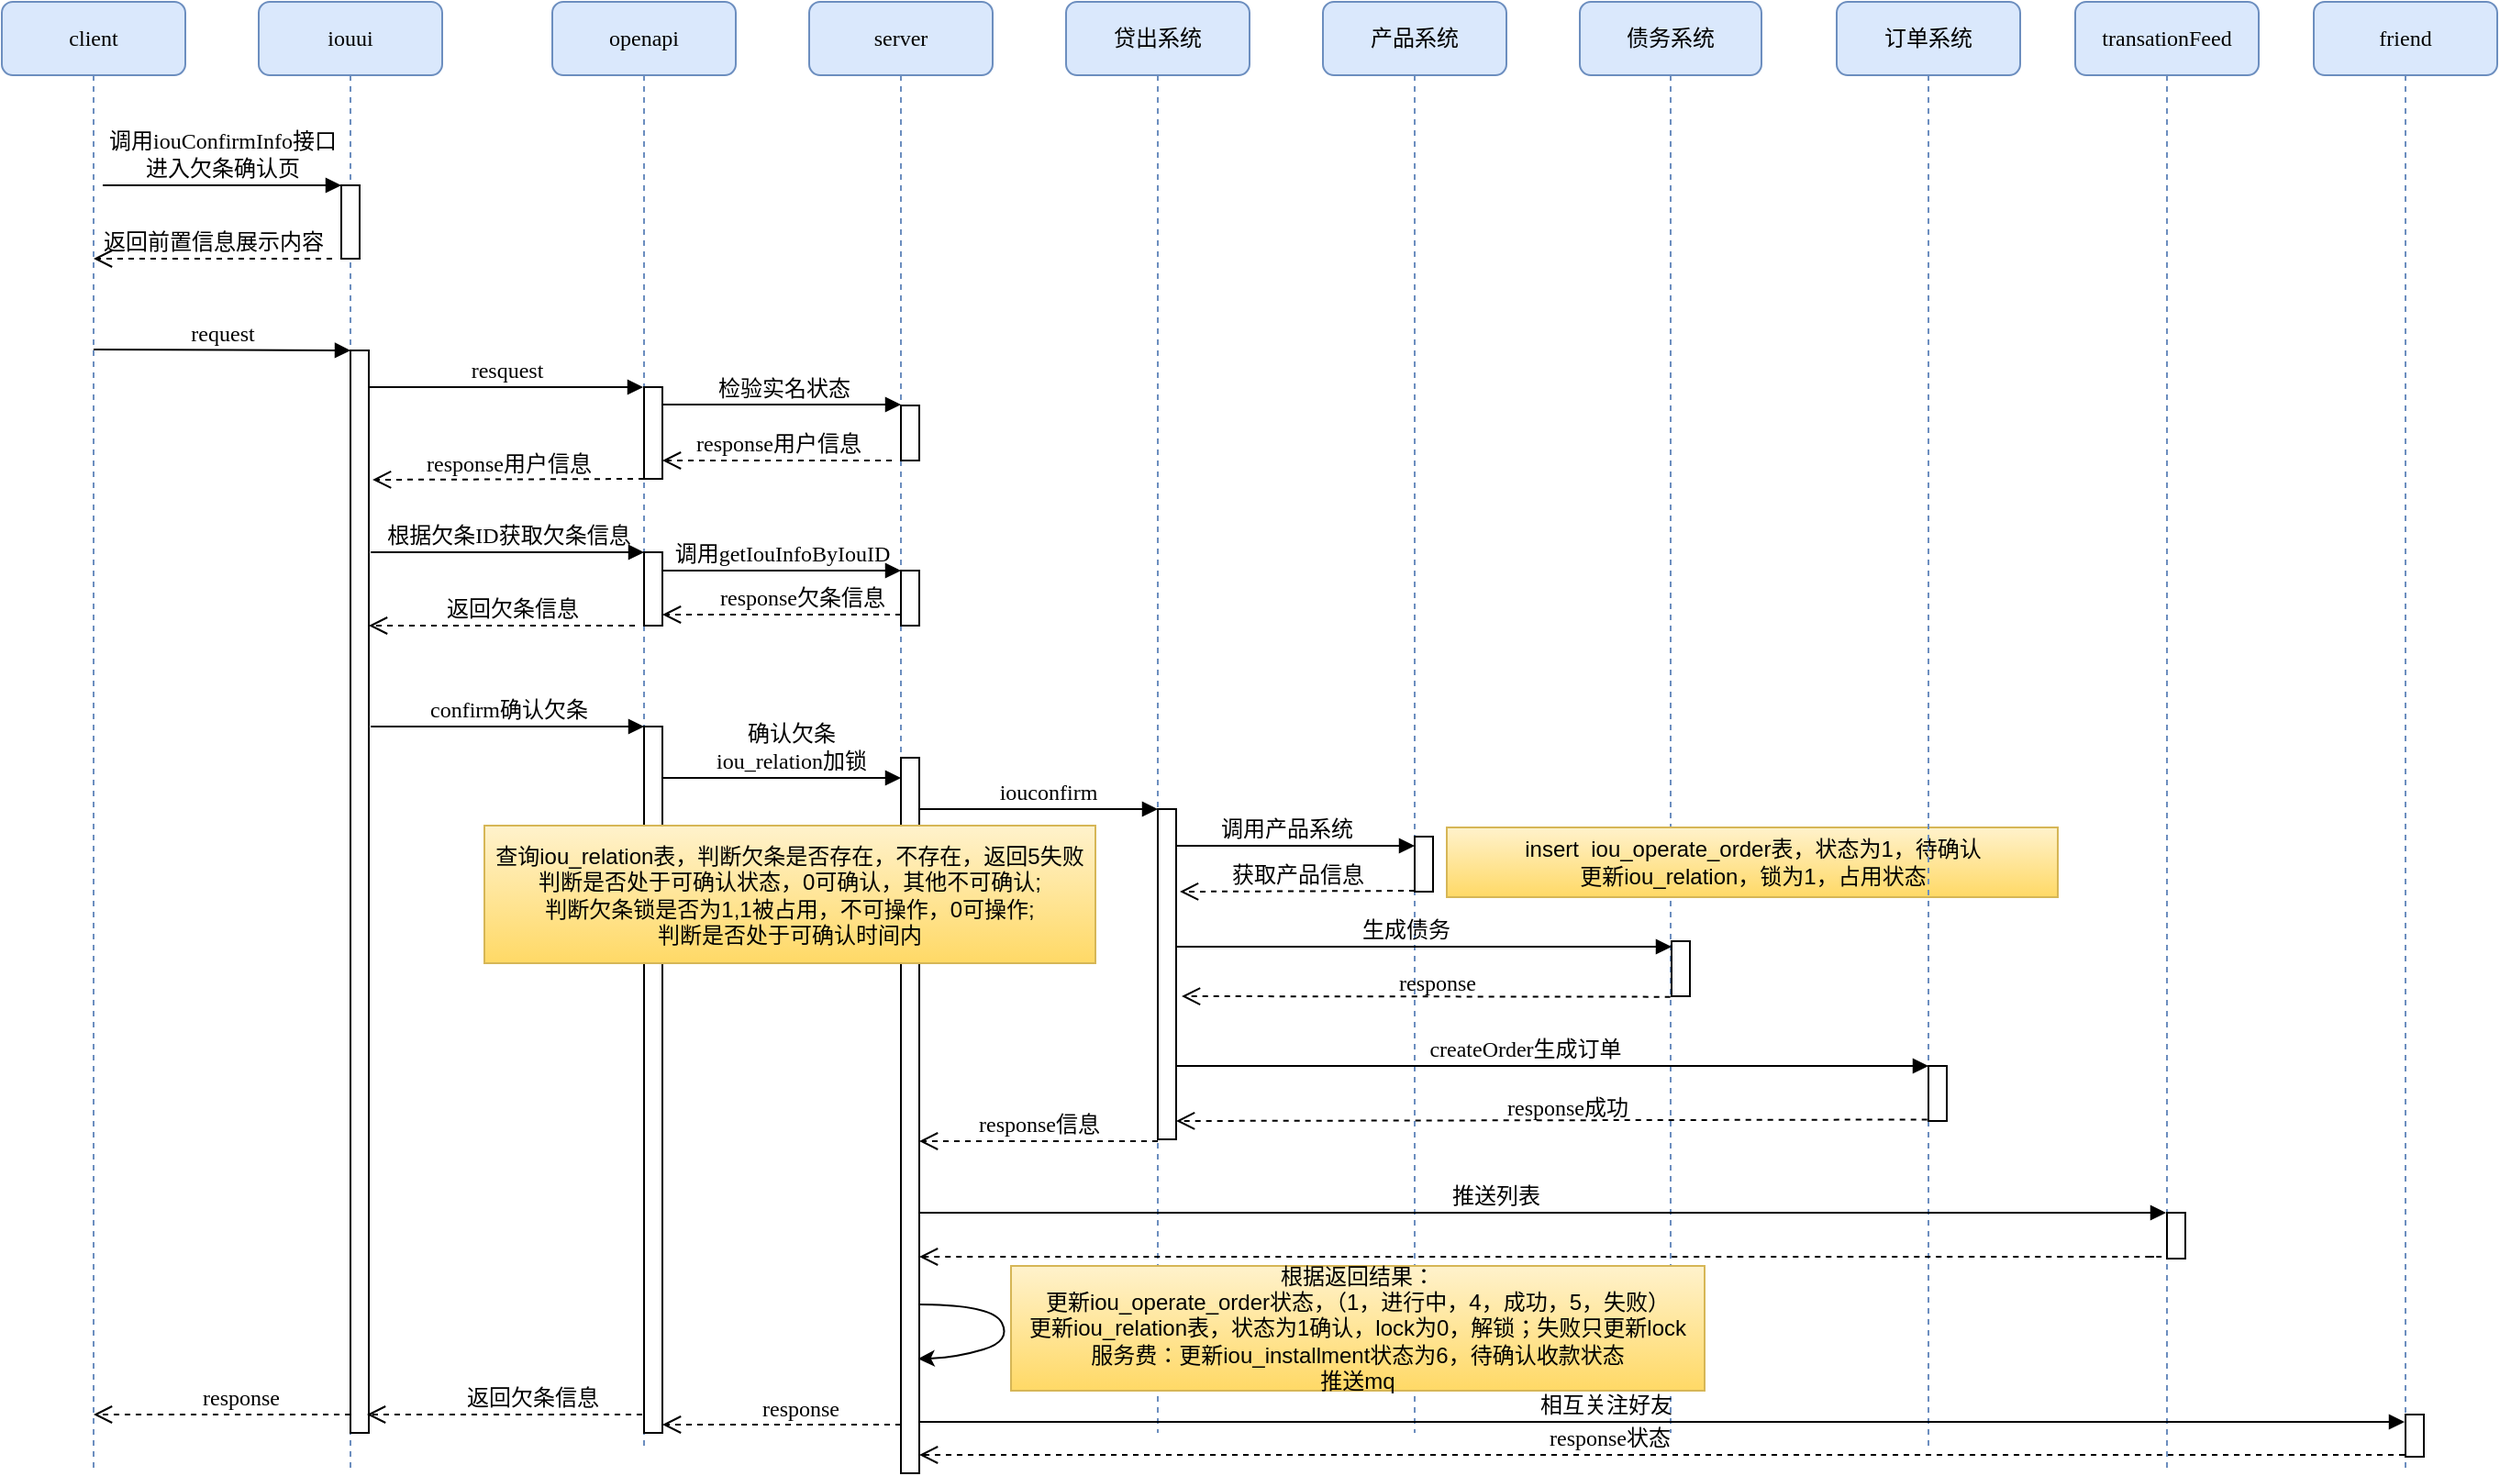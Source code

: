 <mxfile version="12.2.7" type="github" pages="2">
  <diagram name="Page-1" id="13e1069c-82ec-6db2-03f1-153e76fe0fe0">
    <mxGraphModel dx="1544" dy="1064" grid="0" gridSize="10" guides="1" tooltips="1" connect="1" arrows="1" fold="1" page="1" pageScale="1" pageWidth="1700" pageHeight="1100" background="#ffffff" math="0" shadow="0">
      <root>
        <mxCell id="0"/>
        <mxCell id="1" parent="0"/>
        <mxCell id="7baba1c4bc27f4b0-2" value="iouui" style="shape=umlLifeline;perimeter=lifelinePerimeter;whiteSpace=wrap;html=1;container=1;collapsible=0;recursiveResize=0;outlineConnect=0;rounded=1;shadow=0;comic=0;labelBackgroundColor=none;strokeWidth=1;fontFamily=Verdana;fontSize=12;align=center;fillColor=#dae8fc;strokeColor=#6c8ebf;" parent="1" vertex="1">
          <mxGeometry x="240" y="80" width="100" height="800" as="geometry"/>
        </mxCell>
        <mxCell id="7baba1c4bc27f4b0-10" value="" style="html=1;points=[];perimeter=orthogonalPerimeter;rounded=0;shadow=0;comic=0;labelBackgroundColor=none;strokeWidth=1;fontFamily=Verdana;fontSize=12;align=center;" parent="7baba1c4bc27f4b0-2" vertex="1">
          <mxGeometry x="45" y="100" width="10" height="40" as="geometry"/>
        </mxCell>
        <mxCell id="7baba1c4bc27f4b0-3" value="openapi" style="shape=umlLifeline;perimeter=lifelinePerimeter;whiteSpace=wrap;html=1;container=1;collapsible=0;recursiveResize=0;outlineConnect=0;rounded=1;shadow=0;comic=0;labelBackgroundColor=none;strokeWidth=1;fontFamily=Verdana;fontSize=12;align=center;fillColor=#dae8fc;strokeColor=#6c8ebf;" parent="1" vertex="1">
          <mxGeometry x="400" y="80" width="100" height="790" as="geometry"/>
        </mxCell>
        <mxCell id="7baba1c4bc27f4b0-13" value="" style="html=1;points=[];perimeter=orthogonalPerimeter;rounded=0;shadow=0;comic=0;labelBackgroundColor=none;strokeWidth=1;fontFamily=Verdana;fontSize=12;align=center;" parent="7baba1c4bc27f4b0-3" vertex="1">
          <mxGeometry x="50" y="210" width="10" height="50" as="geometry"/>
        </mxCell>
        <mxCell id="7baba1c4bc27f4b0-4" value="server" style="shape=umlLifeline;perimeter=lifelinePerimeter;whiteSpace=wrap;html=1;container=1;collapsible=0;recursiveResize=0;outlineConnect=0;rounded=1;shadow=0;comic=0;labelBackgroundColor=none;strokeWidth=1;fontFamily=Verdana;fontSize=12;align=center;fillColor=#dae8fc;strokeColor=#6c8ebf;" parent="1" vertex="1">
          <mxGeometry x="540" y="80" width="100" height="790" as="geometry"/>
        </mxCell>
        <mxCell id="7baba1c4bc27f4b0-5" value="贷出系统" style="shape=umlLifeline;perimeter=lifelinePerimeter;whiteSpace=wrap;html=1;container=1;collapsible=0;recursiveResize=0;outlineConnect=0;rounded=1;shadow=0;comic=0;labelBackgroundColor=none;strokeWidth=1;fontFamily=Verdana;fontSize=12;align=center;fillColor=#dae8fc;strokeColor=#6c8ebf;" parent="1" vertex="1">
          <mxGeometry x="680" y="80" width="100" height="780" as="geometry"/>
        </mxCell>
        <mxCell id="7baba1c4bc27f4b0-6" value="产品系统" style="shape=umlLifeline;perimeter=lifelinePerimeter;whiteSpace=wrap;html=1;container=1;collapsible=0;recursiveResize=0;outlineConnect=0;rounded=1;shadow=0;comic=0;labelBackgroundColor=none;strokeWidth=1;fontFamily=Verdana;fontSize=12;align=center;fillColor=#dae8fc;strokeColor=#6c8ebf;" parent="1" vertex="1">
          <mxGeometry x="820" y="80" width="100" height="780" as="geometry"/>
        </mxCell>
        <mxCell id="O3VApOqD4FNgEd7Cwk2W-33" value="" style="html=1;points=[];perimeter=orthogonalPerimeter;rounded=0;shadow=0;comic=0;labelBackgroundColor=none;strokeWidth=1;fontFamily=Verdana;fontSize=12;align=center;" parent="7baba1c4bc27f4b0-6" vertex="1">
          <mxGeometry x="50" y="455" width="10" height="30" as="geometry"/>
        </mxCell>
        <mxCell id="7baba1c4bc27f4b0-7" value="债务系统" style="shape=umlLifeline;perimeter=lifelinePerimeter;whiteSpace=wrap;html=1;container=1;collapsible=0;recursiveResize=0;outlineConnect=0;rounded=1;shadow=0;comic=0;labelBackgroundColor=none;strokeWidth=1;fontFamily=Verdana;fontSize=12;align=center;fillColor=#dae8fc;strokeColor=#6c8ebf;" parent="1" vertex="1">
          <mxGeometry x="960" y="80" width="99" height="780" as="geometry"/>
        </mxCell>
        <mxCell id="JvaujXZ0DCOeLBHdE7bS-6" value="insert&amp;nbsp; iou_operate_order表，状态为1，待确认&lt;br&gt;更新iou_relation，锁为1，占用状态" style="rounded=0;whiteSpace=wrap;html=1;fillColor=#fff2cc;strokeColor=#d6b656;gradientColor=#ffd966;" parent="7baba1c4bc27f4b0-7" vertex="1">
          <mxGeometry x="-72.5" y="450" width="333" height="38" as="geometry"/>
        </mxCell>
        <mxCell id="7baba1c4bc27f4b0-8" value="client" style="shape=umlLifeline;perimeter=lifelinePerimeter;whiteSpace=wrap;html=1;container=1;collapsible=0;recursiveResize=0;outlineConnect=0;rounded=1;shadow=0;comic=0;labelBackgroundColor=none;strokeWidth=1;fontFamily=Verdana;fontSize=12;align=center;fillColor=#dae8fc;strokeColor=#6c8ebf;" parent="1" vertex="1">
          <mxGeometry x="100" y="80" width="100" height="800" as="geometry"/>
        </mxCell>
        <mxCell id="7baba1c4bc27f4b0-16" value="" style="html=1;points=[];perimeter=orthogonalPerimeter;rounded=0;shadow=0;comic=0;labelBackgroundColor=none;strokeWidth=1;fontFamily=Verdana;fontSize=12;align=center;" parent="1" vertex="1">
          <mxGeometry x="590" y="300" width="10" height="30" as="geometry"/>
        </mxCell>
        <mxCell id="7baba1c4bc27f4b0-19" value="" style="html=1;points=[];perimeter=orthogonalPerimeter;rounded=0;shadow=0;comic=0;labelBackgroundColor=none;strokeWidth=1;fontFamily=Verdana;fontSize=12;align=center;" parent="1" vertex="1">
          <mxGeometry x="450" y="380" width="10" height="40" as="geometry"/>
        </mxCell>
        <mxCell id="7baba1c4bc27f4b0-11" value="调用iouConfirmInfo接口&lt;br&gt;进入欠条确认页" style="html=1;verticalAlign=bottom;endArrow=block;entryX=0;entryY=0;labelBackgroundColor=none;fontFamily=Verdana;fontSize=12;edgeStyle=elbowEdgeStyle;elbow=vertical;" parent="1" target="7baba1c4bc27f4b0-10" edge="1">
          <mxGeometry relative="1" as="geometry">
            <mxPoint x="155" y="180" as="sourcePoint"/>
          </mxGeometry>
        </mxCell>
        <mxCell id="O3VApOqD4FNgEd7Cwk2W-1" value="订单系统" style="shape=umlLifeline;perimeter=lifelinePerimeter;whiteSpace=wrap;html=1;container=1;collapsible=0;recursiveResize=0;outlineConnect=0;rounded=1;shadow=0;comic=0;labelBackgroundColor=none;strokeWidth=1;fontFamily=Verdana;fontSize=12;align=center;fillColor=#dae8fc;strokeColor=#6c8ebf;" parent="1" vertex="1">
          <mxGeometry x="1100" y="80" width="100" height="790" as="geometry"/>
        </mxCell>
        <mxCell id="O3VApOqD4FNgEd7Cwk2W-41" value="" style="html=1;points=[];perimeter=orthogonalPerimeter;rounded=0;shadow=0;comic=0;labelBackgroundColor=none;strokeWidth=1;fontFamily=Verdana;fontSize=12;align=center;" parent="O3VApOqD4FNgEd7Cwk2W-1" vertex="1">
          <mxGeometry x="50" y="580" width="10" height="30" as="geometry"/>
        </mxCell>
        <mxCell id="O3VApOqD4FNgEd7Cwk2W-2" value="transationFeed" style="shape=umlLifeline;perimeter=lifelinePerimeter;whiteSpace=wrap;html=1;container=1;collapsible=0;recursiveResize=0;outlineConnect=0;rounded=1;shadow=0;comic=0;labelBackgroundColor=none;strokeWidth=1;fontFamily=Verdana;fontSize=12;align=center;fillColor=#dae8fc;strokeColor=#6c8ebf;" parent="1" vertex="1">
          <mxGeometry x="1230" y="80" width="100" height="800" as="geometry"/>
        </mxCell>
        <mxCell id="O3VApOqD4FNgEd7Cwk2W-44" value="" style="html=1;points=[];perimeter=orthogonalPerimeter;rounded=0;shadow=0;comic=0;labelBackgroundColor=none;strokeWidth=1;fontFamily=Verdana;fontSize=12;align=center;" parent="O3VApOqD4FNgEd7Cwk2W-2" vertex="1">
          <mxGeometry x="50" y="660" width="10" height="25" as="geometry"/>
        </mxCell>
        <mxCell id="O3VApOqD4FNgEd7Cwk2W-3" value="friend" style="shape=umlLifeline;perimeter=lifelinePerimeter;whiteSpace=wrap;html=1;container=1;collapsible=0;recursiveResize=0;outlineConnect=0;rounded=1;shadow=0;comic=0;labelBackgroundColor=none;strokeWidth=1;fontFamily=Verdana;fontSize=12;align=center;fillColor=#dae8fc;strokeColor=#6c8ebf;" parent="1" vertex="1">
          <mxGeometry x="1360" y="80" width="100" height="800" as="geometry"/>
        </mxCell>
        <mxCell id="O3VApOqD4FNgEd7Cwk2W-4" value="返回前置信息展示内容" style="html=1;verticalAlign=bottom;endArrow=open;dashed=1;endSize=8;labelBackgroundColor=none;fontFamily=Verdana;fontSize=12;edgeStyle=elbowEdgeStyle;elbow=vertical;" parent="1" edge="1">
          <mxGeometry relative="1" as="geometry">
            <mxPoint x="150" y="220" as="targetPoint"/>
            <Array as="points">
              <mxPoint x="225" y="220"/>
              <mxPoint x="255" y="220"/>
            </Array>
            <mxPoint x="280" y="220" as="sourcePoint"/>
          </mxGeometry>
        </mxCell>
        <mxCell id="O3VApOqD4FNgEd7Cwk2W-5" value="request" style="html=1;verticalAlign=bottom;endArrow=block;labelBackgroundColor=none;fontFamily=Verdana;fontSize=12;edgeStyle=elbowEdgeStyle;elbow=vertical;" parent="1" edge="1">
          <mxGeometry relative="1" as="geometry">
            <mxPoint x="150" y="269.5" as="sourcePoint"/>
            <mxPoint x="290" y="270" as="targetPoint"/>
            <mxPoint as="offset"/>
          </mxGeometry>
        </mxCell>
        <mxCell id="O3VApOqD4FNgEd7Cwk2W-6" value="response" style="html=1;verticalAlign=bottom;endArrow=open;dashed=1;endSize=8;labelBackgroundColor=none;fontFamily=Verdana;fontSize=12;edgeStyle=elbowEdgeStyle;elbow=vertical;" parent="1" target="7baba1c4bc27f4b0-8" edge="1">
          <mxGeometry x="-0.146" relative="1" as="geometry">
            <mxPoint x="160" y="660" as="targetPoint"/>
            <Array as="points">
              <mxPoint x="230" y="850"/>
              <mxPoint x="265" y="660"/>
            </Array>
            <mxPoint x="290" y="850" as="sourcePoint"/>
            <mxPoint as="offset"/>
          </mxGeometry>
        </mxCell>
        <mxCell id="O3VApOqD4FNgEd7Cwk2W-9" value="" style="html=1;points=[];perimeter=orthogonalPerimeter;rounded=0;shadow=0;comic=0;labelBackgroundColor=none;strokeWidth=1;fontFamily=Verdana;fontSize=12;align=center;" parent="1" vertex="1">
          <mxGeometry x="290" y="270" width="10" height="590" as="geometry"/>
        </mxCell>
        <mxCell id="O3VApOqD4FNgEd7Cwk2W-10" value="resquest" style="html=1;verticalAlign=bottom;endArrow=block;labelBackgroundColor=none;fontFamily=Verdana;fontSize=12;edgeStyle=elbowEdgeStyle;elbow=vertical;" parent="1" target="7baba1c4bc27f4b0-3" edge="1">
          <mxGeometry relative="1" as="geometry">
            <mxPoint x="300" y="290" as="sourcePoint"/>
            <Array as="points">
              <mxPoint x="305" y="290"/>
            </Array>
            <mxPoint x="430" y="291" as="targetPoint"/>
            <mxPoint as="offset"/>
          </mxGeometry>
        </mxCell>
        <mxCell id="O3VApOqD4FNgEd7Cwk2W-11" value="response用户信息" style="html=1;verticalAlign=bottom;endArrow=open;dashed=1;endSize=8;labelBackgroundColor=none;fontFamily=Verdana;fontSize=12;edgeStyle=elbowEdgeStyle;elbow=vertical;entryX=1.203;entryY=0.12;entryDx=0;entryDy=0;entryPerimeter=0;" parent="1" target="O3VApOqD4FNgEd7Cwk2W-9" edge="1">
          <mxGeometry relative="1" as="geometry">
            <mxPoint x="310" y="338" as="targetPoint"/>
            <Array as="points"/>
            <mxPoint x="450" y="340" as="sourcePoint"/>
          </mxGeometry>
        </mxCell>
        <mxCell id="O3VApOqD4FNgEd7Cwk2W-12" value="response用户信息" style="html=1;verticalAlign=bottom;endArrow=open;dashed=1;endSize=8;labelBackgroundColor=none;fontFamily=Verdana;fontSize=12;edgeStyle=elbowEdgeStyle;elbow=vertical;" parent="1" edge="1">
          <mxGeometry relative="1" as="geometry">
            <mxPoint x="460" y="330" as="targetPoint"/>
            <Array as="points">
              <mxPoint x="530" y="330"/>
              <mxPoint x="560" y="330"/>
            </Array>
            <mxPoint x="585" y="330" as="sourcePoint"/>
          </mxGeometry>
        </mxCell>
        <mxCell id="O3VApOqD4FNgEd7Cwk2W-13" value="检验实名状态" style="html=1;verticalAlign=bottom;endArrow=block;labelBackgroundColor=none;fontFamily=Verdana;fontSize=12;edgeStyle=elbowEdgeStyle;elbow=vertical;" parent="1" edge="1">
          <mxGeometry relative="1" as="geometry">
            <mxPoint x="460" y="299.5" as="sourcePoint"/>
            <Array as="points">
              <mxPoint x="465" y="299.5"/>
            </Array>
            <mxPoint x="590" y="300" as="targetPoint"/>
            <mxPoint as="offset"/>
          </mxGeometry>
        </mxCell>
        <mxCell id="O3VApOqD4FNgEd7Cwk2W-14" value="根据欠条ID获取欠条信息" style="html=1;verticalAlign=bottom;endArrow=block;labelBackgroundColor=none;fontFamily=Verdana;fontSize=12;edgeStyle=elbowEdgeStyle;elbow=vertical;entryX=-0.065;entryY=0.006;entryDx=0;entryDy=0;entryPerimeter=0;" parent="1" edge="1">
          <mxGeometry relative="1" as="geometry">
            <mxPoint x="301" y="380" as="sourcePoint"/>
            <Array as="points">
              <mxPoint x="306" y="380"/>
            </Array>
            <mxPoint x="450" y="380" as="targetPoint"/>
            <mxPoint as="offset"/>
          </mxGeometry>
        </mxCell>
        <mxCell id="O3VApOqD4FNgEd7Cwk2W-15" value="返回欠条信息" style="html=1;verticalAlign=bottom;endArrow=open;dashed=1;endSize=8;labelBackgroundColor=none;fontFamily=Verdana;fontSize=12;edgeStyle=elbowEdgeStyle;elbow=vertical;" parent="1" edge="1">
          <mxGeometry x="-0.067" relative="1" as="geometry">
            <mxPoint x="300" y="420" as="targetPoint"/>
            <Array as="points">
              <mxPoint x="420" y="420"/>
            </Array>
            <mxPoint x="445" y="420" as="sourcePoint"/>
            <mxPoint as="offset"/>
          </mxGeometry>
        </mxCell>
        <mxCell id="O3VApOqD4FNgEd7Cwk2W-16" value="调用getIouInfoByIouID" style="html=1;verticalAlign=bottom;endArrow=block;labelBackgroundColor=none;fontFamily=Verdana;fontSize=12;edgeStyle=elbowEdgeStyle;elbow=vertical;" parent="1" edge="1">
          <mxGeometry relative="1" as="geometry">
            <mxPoint x="460" y="390" as="sourcePoint"/>
            <Array as="points">
              <mxPoint x="465" y="390"/>
            </Array>
            <mxPoint x="590" y="390" as="targetPoint"/>
            <mxPoint as="offset"/>
          </mxGeometry>
        </mxCell>
        <mxCell id="O3VApOqD4FNgEd7Cwk2W-17" value="" style="html=1;points=[];perimeter=orthogonalPerimeter;rounded=0;shadow=0;comic=0;labelBackgroundColor=none;strokeWidth=1;fontFamily=Verdana;fontSize=12;align=center;" parent="1" vertex="1">
          <mxGeometry x="590" y="390" width="10" height="30" as="geometry"/>
        </mxCell>
        <mxCell id="O3VApOqD4FNgEd7Cwk2W-18" value="response欠条信息" style="html=1;verticalAlign=bottom;endArrow=open;dashed=1;endSize=8;labelBackgroundColor=none;fontFamily=Verdana;fontSize=12;edgeStyle=elbowEdgeStyle;elbow=vertical;" parent="1" edge="1">
          <mxGeometry x="-0.167" relative="1" as="geometry">
            <mxPoint x="460" y="414" as="targetPoint"/>
            <Array as="points">
              <mxPoint x="555" y="414"/>
            </Array>
            <mxPoint x="590" y="414" as="sourcePoint"/>
            <mxPoint as="offset"/>
          </mxGeometry>
        </mxCell>
        <mxCell id="O3VApOqD4FNgEd7Cwk2W-22" value="confirm确认欠条" style="html=1;verticalAlign=bottom;endArrow=block;labelBackgroundColor=none;fontFamily=Verdana;fontSize=12;edgeStyle=elbowEdgeStyle;elbow=vertical;entryX=-0.065;entryY=0.006;entryDx=0;entryDy=0;entryPerimeter=0;" parent="1" edge="1">
          <mxGeometry relative="1" as="geometry">
            <mxPoint x="301" y="475" as="sourcePoint"/>
            <Array as="points">
              <mxPoint x="306" y="475"/>
            </Array>
            <mxPoint x="450" y="475" as="targetPoint"/>
            <mxPoint as="offset"/>
          </mxGeometry>
        </mxCell>
        <mxCell id="O3VApOqD4FNgEd7Cwk2W-23" value="返回欠条信息" style="html=1;verticalAlign=bottom;endArrow=open;dashed=1;endSize=8;labelBackgroundColor=none;fontFamily=Verdana;fontSize=12;edgeStyle=elbowEdgeStyle;elbow=vertical;entryX=1;entryY=0.206;entryDx=0;entryDy=0;entryPerimeter=0;" parent="1" edge="1">
          <mxGeometry y="-15" relative="1" as="geometry">
            <mxPoint x="299" y="850" as="targetPoint"/>
            <Array as="points"/>
            <mxPoint x="449" y="850" as="sourcePoint"/>
            <mxPoint x="15" y="15" as="offset"/>
          </mxGeometry>
        </mxCell>
        <mxCell id="O3VApOqD4FNgEd7Cwk2W-24" value="" style="html=1;points=[];perimeter=orthogonalPerimeter;rounded=0;shadow=0;comic=0;labelBackgroundColor=none;strokeWidth=1;fontFamily=Verdana;fontSize=12;align=center;" parent="1" vertex="1">
          <mxGeometry x="450" y="475" width="10" height="385" as="geometry"/>
        </mxCell>
        <mxCell id="O3VApOqD4FNgEd7Cwk2W-25" value="确认欠条&lt;br&gt;iou_relation加锁" style="html=1;verticalAlign=bottom;endArrow=block;labelBackgroundColor=none;fontFamily=Verdana;fontSize=12;edgeStyle=elbowEdgeStyle;elbow=vertical;" parent="1" edge="1">
          <mxGeometry x="0.077" relative="1" as="geometry">
            <mxPoint x="460" y="503" as="sourcePoint"/>
            <Array as="points">
              <mxPoint x="465" y="503"/>
            </Array>
            <mxPoint x="590" y="503" as="targetPoint"/>
            <mxPoint as="offset"/>
          </mxGeometry>
        </mxCell>
        <mxCell id="O3VApOqD4FNgEd7Cwk2W-27" value="" style="html=1;points=[];perimeter=orthogonalPerimeter;rounded=0;shadow=0;comic=0;labelBackgroundColor=none;strokeWidth=1;fontFamily=Verdana;fontSize=12;align=center;" parent="1" vertex="1">
          <mxGeometry x="590" y="492" width="10" height="390" as="geometry"/>
        </mxCell>
        <mxCell id="O3VApOqD4FNgEd7Cwk2W-28" value="iouconfirm" style="html=1;verticalAlign=bottom;endArrow=block;labelBackgroundColor=none;fontFamily=Verdana;fontSize=12;edgeStyle=elbowEdgeStyle;elbow=vertical;" parent="1" edge="1">
          <mxGeometry x="0.077" relative="1" as="geometry">
            <mxPoint x="600" y="520" as="sourcePoint"/>
            <Array as="points">
              <mxPoint x="605" y="520"/>
            </Array>
            <mxPoint x="730" y="520" as="targetPoint"/>
            <mxPoint as="offset"/>
          </mxGeometry>
        </mxCell>
        <mxCell id="O3VApOqD4FNgEd7Cwk2W-29" value="response信息" style="html=1;verticalAlign=bottom;endArrow=open;dashed=1;endSize=8;labelBackgroundColor=none;fontFamily=Verdana;fontSize=12;edgeStyle=elbowEdgeStyle;elbow=vertical;entryX=1;entryY=0.206;entryDx=0;entryDy=0;entryPerimeter=0;" parent="1" edge="1">
          <mxGeometry relative="1" as="geometry">
            <mxPoint x="600" y="701" as="targetPoint"/>
            <Array as="points"/>
            <mxPoint x="730" y="701" as="sourcePoint"/>
            <mxPoint as="offset"/>
          </mxGeometry>
        </mxCell>
        <mxCell id="O3VApOqD4FNgEd7Cwk2W-30" value="" style="html=1;points=[];perimeter=orthogonalPerimeter;rounded=0;shadow=0;comic=0;labelBackgroundColor=none;strokeWidth=1;fontFamily=Verdana;fontSize=12;align=center;" parent="1" vertex="1">
          <mxGeometry x="730" y="520" width="10" height="180" as="geometry"/>
        </mxCell>
        <mxCell id="O3VApOqD4FNgEd7Cwk2W-31" value="调用产品系统" style="html=1;verticalAlign=bottom;endArrow=block;labelBackgroundColor=none;fontFamily=Verdana;fontSize=12;edgeStyle=elbowEdgeStyle;elbow=vertical;" parent="1" edge="1">
          <mxGeometry x="-0.077" relative="1" as="geometry">
            <mxPoint x="740" y="540" as="sourcePoint"/>
            <Array as="points">
              <mxPoint x="745" y="540"/>
            </Array>
            <mxPoint x="870" y="540" as="targetPoint"/>
            <mxPoint as="offset"/>
          </mxGeometry>
        </mxCell>
        <mxCell id="O3VApOqD4FNgEd7Cwk2W-32" value="获取产品信息" style="html=1;verticalAlign=bottom;endArrow=open;dashed=1;endSize=8;labelBackgroundColor=none;fontFamily=Verdana;fontSize=12;edgeStyle=elbowEdgeStyle;elbow=vertical;" parent="1" edge="1">
          <mxGeometry relative="1" as="geometry">
            <mxPoint x="742" y="565" as="targetPoint"/>
            <Array as="points"/>
            <mxPoint x="870" y="564.5" as="sourcePoint"/>
            <mxPoint as="offset"/>
          </mxGeometry>
        </mxCell>
        <mxCell id="O3VApOqD4FNgEd7Cwk2W-35" value="response" style="html=1;verticalAlign=bottom;endArrow=open;dashed=1;endSize=8;labelBackgroundColor=none;fontFamily=Verdana;fontSize=12;edgeStyle=elbowEdgeStyle;elbow=vertical;entryX=1.268;entryY=0.501;entryDx=0;entryDy=0;entryPerimeter=0;exitX=-0.065;exitY=1.011;exitDx=0;exitDy=0;exitPerimeter=0;" parent="1" source="O3VApOqD4FNgEd7Cwk2W-36" edge="1">
          <mxGeometry x="-0.039" y="2" relative="1" as="geometry">
            <mxPoint x="743" y="622" as="targetPoint"/>
            <Array as="points">
              <mxPoint x="970" y="622"/>
            </Array>
            <mxPoint x="1000" y="630" as="sourcePoint"/>
            <mxPoint as="offset"/>
          </mxGeometry>
        </mxCell>
        <mxCell id="O3VApOqD4FNgEd7Cwk2W-36" value="" style="html=1;points=[];perimeter=orthogonalPerimeter;rounded=0;shadow=0;comic=0;labelBackgroundColor=none;strokeWidth=1;fontFamily=Verdana;fontSize=12;align=center;" parent="1" vertex="1">
          <mxGeometry x="1010" y="592" width="10" height="30" as="geometry"/>
        </mxCell>
        <mxCell id="O3VApOqD4FNgEd7Cwk2W-39" value="生成债务" style="html=1;verticalAlign=bottom;endArrow=block;labelBackgroundColor=none;fontFamily=Verdana;fontSize=12;edgeStyle=elbowEdgeStyle;elbow=vertical;" parent="1" edge="1">
          <mxGeometry x="-0.077" relative="1" as="geometry">
            <mxPoint x="740" y="595" as="sourcePoint"/>
            <Array as="points"/>
            <mxPoint x="1010" y="595" as="targetPoint"/>
            <mxPoint as="offset"/>
          </mxGeometry>
        </mxCell>
        <mxCell id="O3VApOqD4FNgEd7Cwk2W-40" value="createOrder生成订单" style="html=1;verticalAlign=bottom;endArrow=block;labelBackgroundColor=none;fontFamily=Verdana;fontSize=12;edgeStyle=elbowEdgeStyle;elbow=vertical;entryX=0.5;entryY=0.734;entryDx=0;entryDy=0;entryPerimeter=0;" parent="1" target="O3VApOqD4FNgEd7Cwk2W-1" edge="1">
          <mxGeometry x="-0.077" relative="1" as="geometry">
            <mxPoint x="740" y="660" as="sourcePoint"/>
            <Array as="points"/>
            <mxPoint x="1010" y="660" as="targetPoint"/>
            <mxPoint as="offset"/>
          </mxGeometry>
        </mxCell>
        <mxCell id="O3VApOqD4FNgEd7Cwk2W-42" value="response成功" style="html=1;verticalAlign=bottom;endArrow=open;dashed=1;endSize=8;labelBackgroundColor=none;fontFamily=Verdana;fontSize=12;edgeStyle=elbowEdgeStyle;elbow=vertical;entryX=1.268;entryY=0.501;entryDx=0;entryDy=0;entryPerimeter=0;exitX=-0.065;exitY=0.974;exitDx=0;exitDy=0;exitPerimeter=0;" parent="1" source="O3VApOqD4FNgEd7Cwk2W-41" edge="1">
          <mxGeometry x="-0.039" y="2" relative="1" as="geometry">
            <mxPoint x="740" y="690" as="targetPoint"/>
            <Array as="points">
              <mxPoint x="967" y="690"/>
            </Array>
            <mxPoint x="1140" y="690" as="sourcePoint"/>
            <mxPoint as="offset"/>
          </mxGeometry>
        </mxCell>
        <mxCell id="O3VApOqD4FNgEd7Cwk2W-43" value="推送列表" style="html=1;verticalAlign=bottom;endArrow=block;labelBackgroundColor=none;fontFamily=Verdana;fontSize=12;edgeStyle=elbowEdgeStyle;elbow=vertical;" parent="1" target="O3VApOqD4FNgEd7Cwk2W-2" edge="1">
          <mxGeometry x="-0.077" relative="1" as="geometry">
            <mxPoint x="600" y="740" as="sourcePoint"/>
            <Array as="points"/>
            <mxPoint x="870" y="740" as="targetPoint"/>
            <mxPoint as="offset"/>
          </mxGeometry>
        </mxCell>
        <mxCell id="O3VApOqD4FNgEd7Cwk2W-45" value="" style="html=1;verticalAlign=bottom;endArrow=open;dashed=1;endSize=8;labelBackgroundColor=none;fontFamily=Verdana;fontSize=12;edgeStyle=elbowEdgeStyle;elbow=vertical;entryX=1.268;entryY=0.501;entryDx=0;entryDy=0;entryPerimeter=0;" parent="1" edge="1">
          <mxGeometry x="0.072" relative="1" as="geometry">
            <mxPoint x="600" y="764" as="targetPoint"/>
            <Array as="points">
              <mxPoint x="1280" y="764"/>
            </Array>
            <mxPoint x="1270" y="764" as="sourcePoint"/>
            <mxPoint as="offset"/>
          </mxGeometry>
        </mxCell>
        <mxCell id="O3VApOqD4FNgEd7Cwk2W-46" value="相互关注好友" style="html=1;verticalAlign=bottom;endArrow=block;labelBackgroundColor=none;fontFamily=Verdana;fontSize=12;edgeStyle=elbowEdgeStyle;elbow=vertical;" parent="1" edge="1">
          <mxGeometry x="-0.077" relative="1" as="geometry">
            <mxPoint x="600" y="854" as="sourcePoint"/>
            <Array as="points">
              <mxPoint x="1060" y="854"/>
            </Array>
            <mxPoint x="1409.5" y="854" as="targetPoint"/>
            <mxPoint as="offset"/>
          </mxGeometry>
        </mxCell>
        <mxCell id="O3VApOqD4FNgEd7Cwk2W-48" value="response状态" style="html=1;verticalAlign=bottom;endArrow=open;dashed=1;endSize=8;labelBackgroundColor=none;fontFamily=Verdana;fontSize=12;edgeStyle=elbowEdgeStyle;elbow=vertical;entryX=1.268;entryY=0.501;entryDx=0;entryDy=0;entryPerimeter=0;" parent="1" edge="1">
          <mxGeometry x="0.072" relative="1" as="geometry">
            <mxPoint x="600" y="872" as="targetPoint"/>
            <Array as="points">
              <mxPoint x="1280" y="872"/>
            </Array>
            <mxPoint x="1409.5" y="872" as="sourcePoint"/>
            <mxPoint as="offset"/>
          </mxGeometry>
        </mxCell>
        <mxCell id="O3VApOqD4FNgEd7Cwk2W-49" value="" style="html=1;points=[];perimeter=orthogonalPerimeter;rounded=0;shadow=0;comic=0;labelBackgroundColor=none;strokeWidth=1;fontFamily=Verdana;fontSize=12;align=center;" parent="1" vertex="1">
          <mxGeometry x="1410" y="850" width="10" height="23" as="geometry"/>
        </mxCell>
        <mxCell id="O3VApOqD4FNgEd7Cwk2W-51" value="" style="curved=1;endArrow=classic;html=1;entryX=0.935;entryY=0.84;entryDx=0;entryDy=0;entryPerimeter=0;" parent="1" target="O3VApOqD4FNgEd7Cwk2W-27" edge="1">
          <mxGeometry width="50" height="50" relative="1" as="geometry">
            <mxPoint x="600" y="790" as="sourcePoint"/>
            <mxPoint x="610" y="830" as="targetPoint"/>
            <Array as="points">
              <mxPoint x="640" y="790"/>
              <mxPoint x="650" y="810"/>
              <mxPoint x="620" y="819"/>
            </Array>
          </mxGeometry>
        </mxCell>
        <mxCell id="O3VApOqD4FNgEd7Cwk2W-52" value="根据返回结果：&lt;br&gt;更新iou_operate_order状态，（1，进行中，4，成功，5，失败）&lt;br&gt;更新iou_relation表，状态为1确认，lock为0，解锁；失败只更新lock&lt;br&gt;服务费：更新iou_installment状态为6，待确认收款状态&lt;br&gt;推送mq" style="rounded=0;whiteSpace=wrap;html=1;fillColor=#fff2cc;strokeColor=#d6b656;gradientColor=#ffd966;" parent="1" vertex="1">
          <mxGeometry x="650" y="769" width="378" height="68" as="geometry"/>
        </mxCell>
        <mxCell id="s3mgId72Oa9drYp60PR4-1" value="查询iou_relation表，判断欠条是否存在，不存在，返回5失败&lt;br&gt;判断是否处于可确认状态，0可确认，其他不可确认;&lt;br&gt;判断欠条锁是否为1,1被占用，不可操作，0可操作;&lt;br&gt;判断是否处于可确认时间内" style="rounded=0;whiteSpace=wrap;html=1;fillColor=#fff2cc;strokeColor=#d6b656;gradientColor=#ffd966;" parent="1" vertex="1">
          <mxGeometry x="363" y="529" width="333" height="75" as="geometry"/>
        </mxCell>
        <mxCell id="JvaujXZ0DCOeLBHdE7bS-4" value="response" style="html=1;verticalAlign=bottom;endArrow=open;dashed=1;endSize=8;labelBackgroundColor=none;fontFamily=Verdana;fontSize=12;edgeStyle=elbowEdgeStyle;elbow=vertical;" parent="1" edge="1">
          <mxGeometry x="-0.146" relative="1" as="geometry">
            <mxPoint x="460" y="856" as="targetPoint"/>
            <Array as="points">
              <mxPoint x="530" y="855.5"/>
              <mxPoint x="565" y="665.5"/>
            </Array>
            <mxPoint x="590" y="855.5" as="sourcePoint"/>
            <mxPoint as="offset"/>
          </mxGeometry>
        </mxCell>
      </root>
    </mxGraphModel>
  </diagram>
  <diagram id="hBkR80ac1XASVgvU5rlO" name="第 2 页">
    <mxGraphModel dx="1006" dy="506" grid="1" gridSize="10" guides="1" tooltips="1" connect="1" arrows="1" fold="1" page="1" pageScale="1" pageWidth="1700" pageHeight="1100" math="0" shadow="0">
      <root>
        <mxCell id="WULt_iTOsFm2LbXWAaYP-0"/>
        <mxCell id="WULt_iTOsFm2LbXWAaYP-1" parent="WULt_iTOsFm2LbXWAaYP-0"/>
      </root>
    </mxGraphModel>
  </diagram>
</mxfile>
